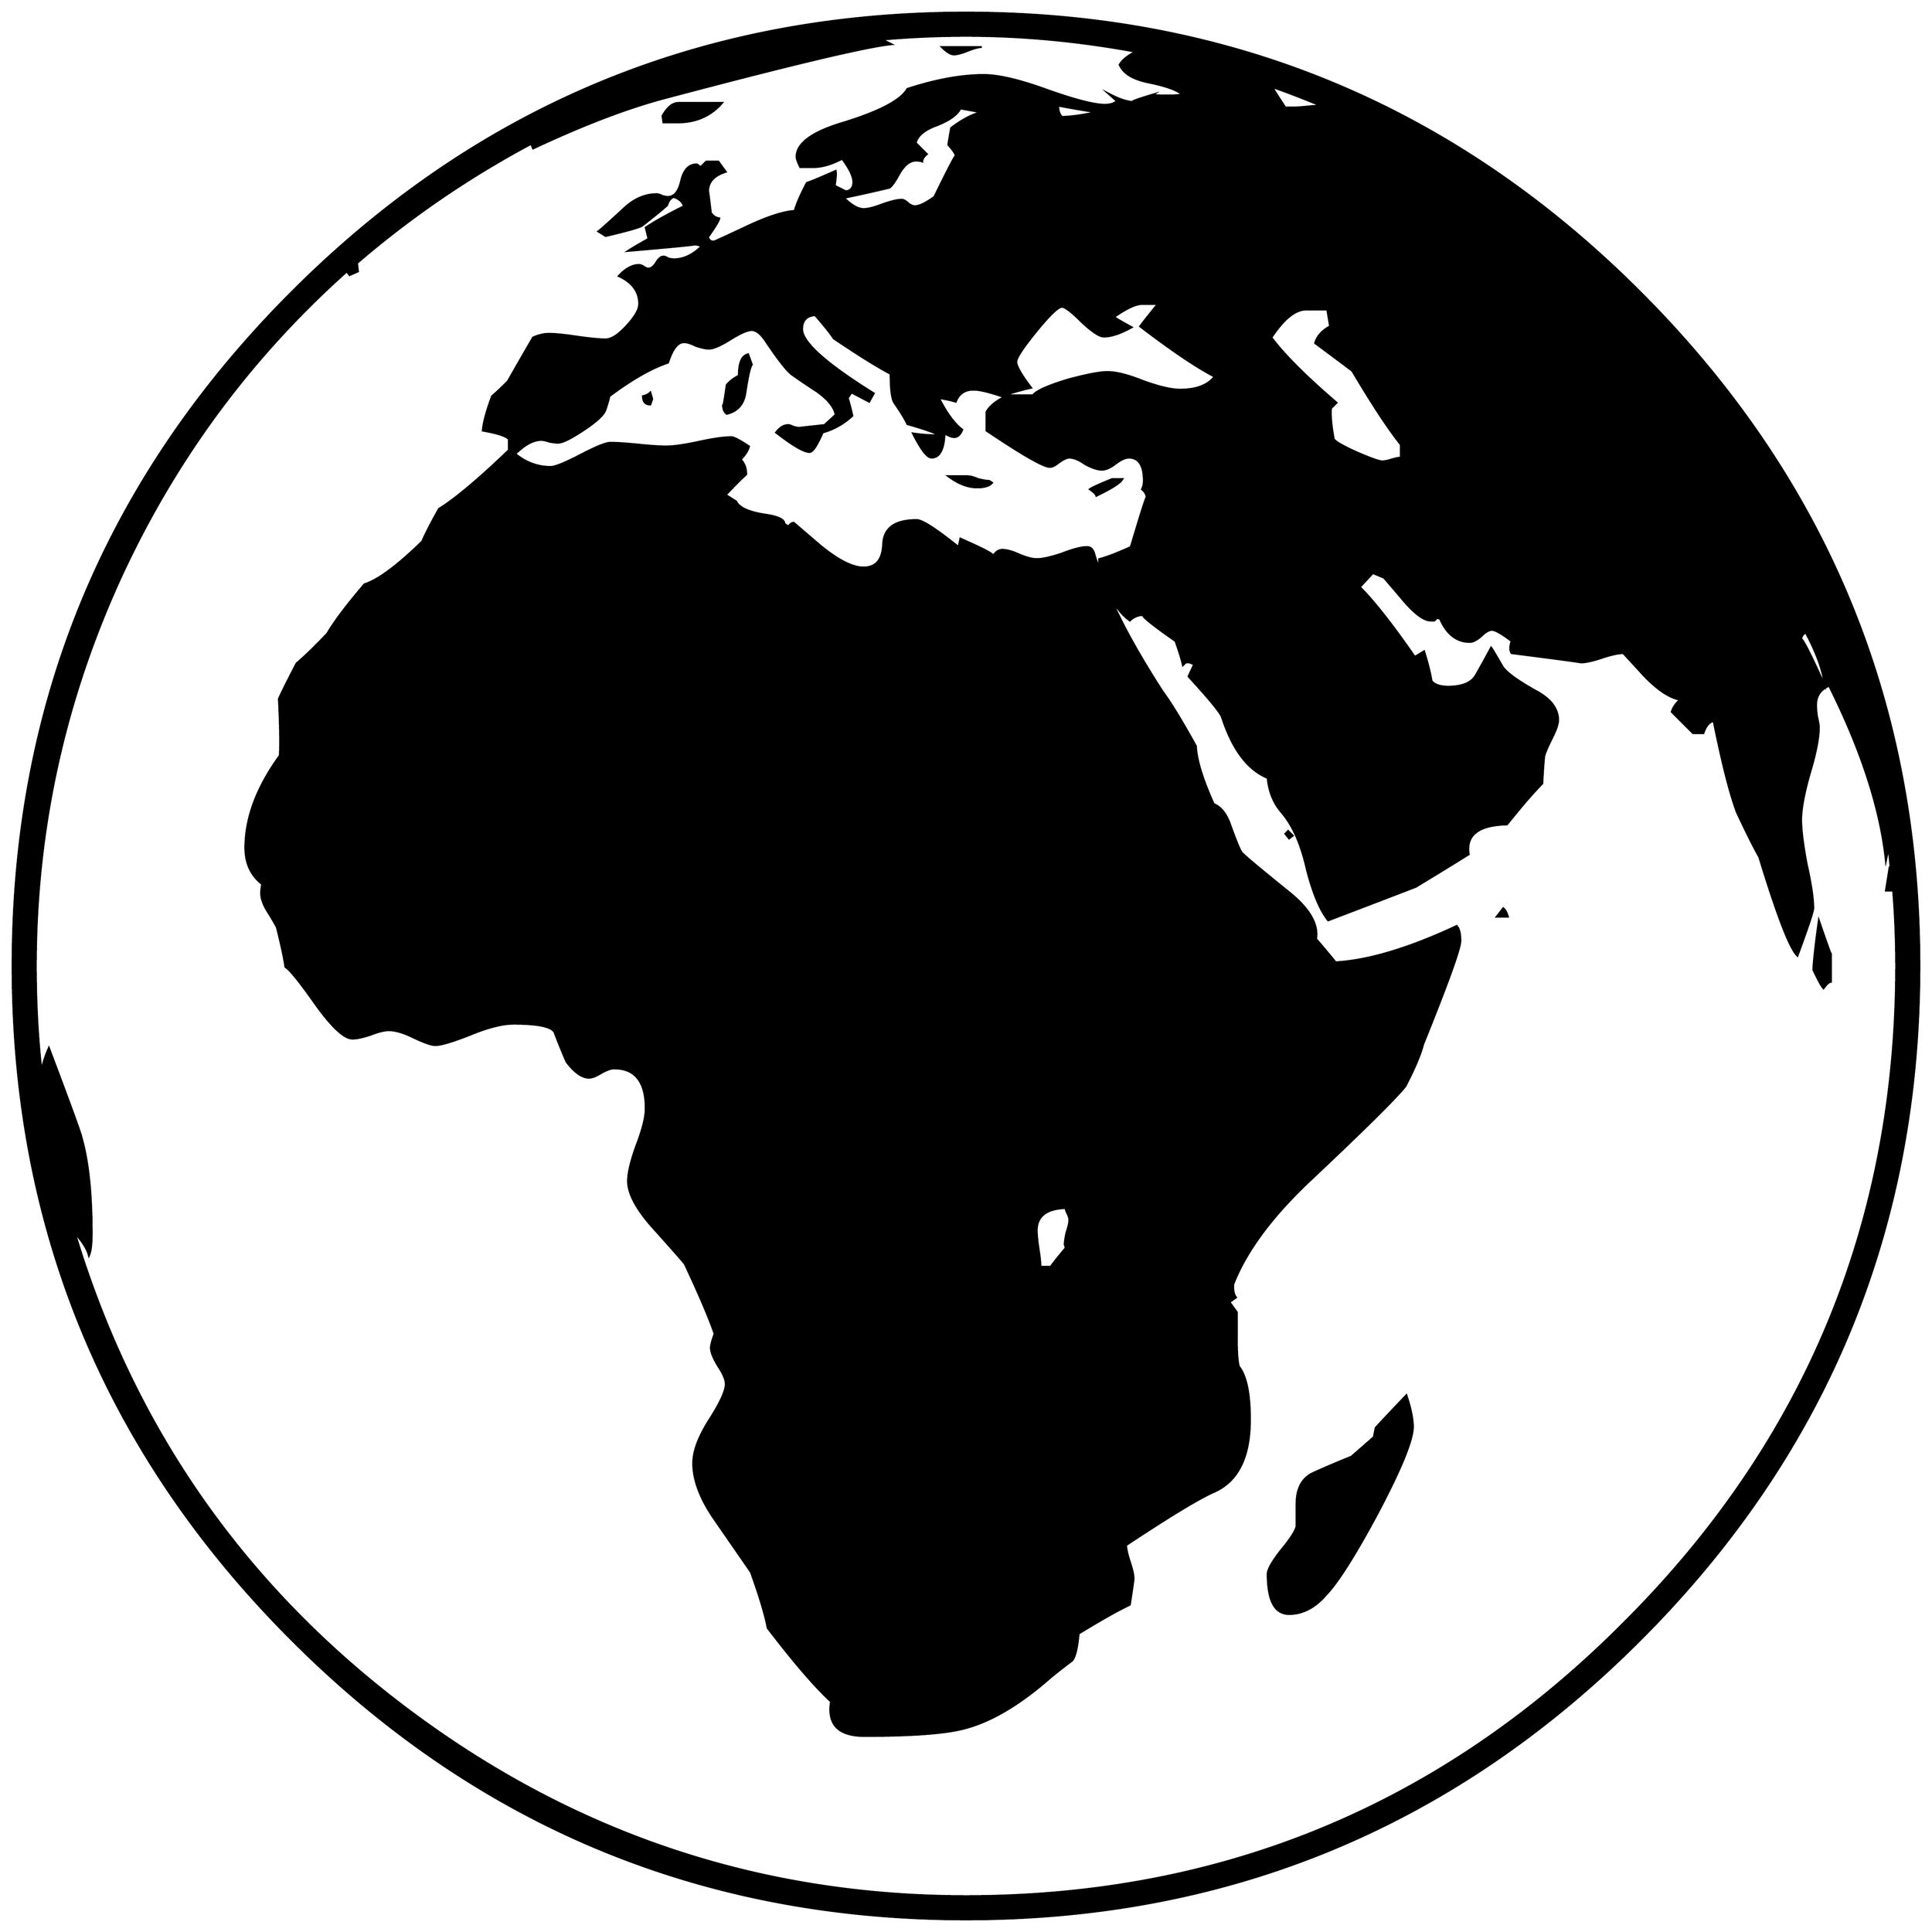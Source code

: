 


\begin{tikzpicture}[y=0.80pt, x=0.80pt, yscale=-1.0, xscale=1.0, inner sep=0pt, outer sep=0pt]
\begin{scope}[shift={(100.0,1706.0)},nonzero rule]
  \path[draw=.,fill=.,line width=1.600pt] (2048.0,-582.0) ..
    controls (2048.0,-299.333) and (1948.0,-58.0) ..
    (1748.0,142.0) .. controls (1548.0,342.0) and (1306.667,442.0)
    .. (1024.0,442.0) .. controls (741.333,442.0) and
    (500.0,342.0) .. (300.0,142.0) .. controls (100.0,-58.0) and
    (0.0,-299.333) .. (0.0,-582.0) .. controls (0.0,-864.667) and
    (100.0,-1106.0) .. (300.0,-1306.0) .. controls
    (500.0,-1506.0) and (741.333,-1606.0) .. (1024.0,-1606.0) ..
    controls (1306.667,-1606.0) and (1548.0,-1506.0) ..
    (1748.0,-1306.0) .. controls (1948.0,-1106.0) and
    (2048.0,-864.667) .. (2048.0,-582.0) -- cycle(1405.0,-1506.0)
    .. controls (1385.667,-1514.0) and (1368.333,-1520.667) ..
    (1353.0,-1526.0) .. controls (1355.667,-1521.333) and
    (1360.333,-1514.0) .. (1367.0,-1504.0) -- (1375.0,-1504.0) ..
    controls (1378.333,-1504.0) and (1383.333,-1504.333) ..
    (1390.0,-1505.0) .. controls (1396.667,-1505.667) and
    (1401.667,-1506.0) .. (1405.0,-1506.0) -- cycle(1946.0,-884.0)
    .. controls (1944.667,-898.667) and (1938.0,-917.333) ..
    (1926.0,-940.0) .. controls (1922.667,-938.667) and
    (1921.0,-936.0) .. (1921.0,-932.0) .. controls
    (1921.0,-936.667) and (1929.333,-920.667) .. (1946.0,-884.0) --
    cycle(1164.0,-1499.0) .. controls (1154.667,-1500.333) and
    (1141.0,-1502.667) .. (1123.0,-1506.0) .. controls
    (1123.0,-1500.667) and (1124.333,-1496.667) .. (1127.0,-1494.0) ..
    controls (1135.667,-1494.0) and (1148.0,-1495.667) ..
    (1164.0,-1499.0) -- cycle(1491.0,-1128.0) --
    (1491.0,-1142.0) .. controls (1477.667,-1158.667) and
    (1460.333,-1185.0) .. (1439.0,-1221.0) .. controls
    (1438.333,-1221.667) and (1425.0,-1231.667) .. (1399.0,-1251.0) ..
    controls (1401.0,-1258.333) and (1406.333,-1264.333) ..
    (1415.0,-1269.0) .. controls (1414.333,-1273.0) and
    (1413.333,-1279.0) .. (1412.0,-1287.0) -- (1389.0,-1287.0) ..
    controls (1377.667,-1287.0) and (1365.333,-1277.0) ..
    (1352.0,-1257.0) .. controls (1366.0,-1238.333) and
    (1389.333,-1215.0) .. (1422.0,-1187.0) -- (1416.0,-1181.0) ..
    controls (1415.333,-1173.667) and (1416.333,-1162.667) ..
    (1419.0,-1148.0) .. controls (1420.333,-1145.333) and
    (1428.333,-1140.667) .. (1443.0,-1134.0) .. controls
    (1458.333,-1127.333) and (1467.667,-1124.0) .. (1471.0,-1124.0) ..
    controls (1473.667,-1124.0) and (1477.0,-1124.667) ..
    (1481.0,-1126.0) .. controls (1485.667,-1127.333) and
    (1489.0,-1128.0) .. (1491.0,-1128.0) --
    cycle(1291.0,-1215.0) .. controls (1271.667,-1225.0) and
    (1245.0,-1243.0) .. (1211.0,-1269.0) .. controls
    (1215.0,-1274.333) and (1221.333,-1282.333) .. (1230.0,-1293.0) --
    (1213.0,-1293.0) .. controls (1206.333,-1293.0) and
    (1196.333,-1288.333) .. (1183.0,-1279.0) .. controls
    (1187.0,-1276.333) and (1193.333,-1272.667) .. (1202.0,-1268.0) ..
    controls (1190.0,-1261.333) and (1180.0,-1258.0) ..
    (1172.0,-1258.0) .. controls (1167.333,-1258.0) and
    (1159.333,-1263.333) .. (1148.0,-1274.0) .. controls
    (1137.333,-1284.667) and (1130.333,-1290.0) .. (1127.0,-1290.0) ..
    controls (1123.0,-1290.0) and (1113.667,-1281.0) ..
    (1099.0,-1263.0) .. controls (1085.0,-1245.667) and
    (1078.0,-1235.0) .. (1078.0,-1231.0) .. controls
    (1078.0,-1226.333) and (1083.333,-1217.0) .. (1094.0,-1203.0) ..
    controls (1087.333,-1201.667) and (1077.667,-1199.0) ..
    (1065.0,-1195.0) -- (1096.0,-1195.0) .. controls
    (1099.333,-1199.667) and (1112.0,-1205.333) .. (1134.0,-1212.0) ..
    controls (1154.0,-1217.333) and (1168.0,-1220.0) ..
    (1176.0,-1220.0) .. controls (1185.333,-1220.0) and
    (1198.333,-1216.667) .. (1215.0,-1210.0) .. controls
    (1231.667,-1204.0) and (1244.667,-1201.0) .. (1254.0,-1201.0) ..
    controls (1271.333,-1201.0) and (1283.667,-1205.667) ..
    (1291.0,-1215.0) -- cycle(1040.0,-1499.0) --
    (1018.0,-1503.0) .. controls (1014.667,-1496.333) and
    (1006.333,-1490.333) .. (993.0,-1485.0) .. controls
    (979.667,-1480.333) and (972.0,-1474.0) .. (970.0,-1466.0) --
    (982.0,-1454.0) .. controls (978.667,-1451.333) and
    (977.0,-1448.667) .. (977.0,-1446.0) .. controls
    (975.667,-1446.667) and (973.333,-1447.0) .. (970.0,-1447.0) ..
    controls (964.0,-1447.0) and (958.333,-1442.667) ..
    (953.0,-1434.0) .. controls (948.333,-1425.333) and
    (944.667,-1420.0) .. (942.0,-1418.0) .. controls
    (931.333,-1415.333) and (915.0,-1411.667) .. (893.0,-1407.0) ..
    controls (901.0,-1399.0) and (908.0,-1395.0) ..
    (914.0,-1395.0) .. controls (918.667,-1395.0) and
    (925.333,-1396.667) .. (934.0,-1400.0) .. controls
    (943.333,-1403.333) and (950.333,-1405.0) .. (955.0,-1405.0) ..
    controls (957.0,-1405.0) and (959.333,-1403.667) ..
    (962.0,-1401.0) .. controls (964.667,-1399.0) and
    (967.0,-1398.0) .. (969.0,-1398.0) .. controls
    (973.667,-1398.0) and (980.667,-1401.333) .. (990.0,-1408.0) ..
    controls (1005.333,-1439.333) and (1013.0,-1454.0) ..
    (1013.0,-1452.0) .. controls (1013.0,-1454.0) and
    (1010.333,-1458.0) .. (1005.0,-1464.0) .. controls
    (1005.0,-1464.667) and (1006.0,-1470.667) .. (1008.0,-1482.0) ..
    controls (1019.333,-1490.667) and (1030.0,-1496.333) ..
    (1040.0,-1499.0) -- cycle(1218.0,-1085.0) .. controls
    (1218.0,-1088.333) and (1216.333,-1091.333) .. (1213.0,-1094.0) ..
    controls (1214.333,-1096.667) and (1215.0,-1099.667) ..
    (1215.0,-1103.0) .. controls (1215.0,-1119.667) and
    (1209.667,-1128.0) .. (1199.0,-1128.0) .. controls
    (1195.0,-1128.0) and (1190.0,-1125.667) .. (1184.0,-1121.0) ..
    controls (1178.667,-1117.0) and (1174.0,-1115.0) ..
    (1170.0,-1115.0) .. controls (1165.333,-1115.0) and
    (1159.333,-1117.0) .. (1152.0,-1121.0) .. controls
    (1145.333,-1125.667) and (1139.667,-1128.0) .. (1135.0,-1128.0) ..
    controls (1132.333,-1128.0) and (1128.667,-1126.333) ..
    (1124.0,-1123.0) .. controls (1120.0,-1119.667) and
    (1116.667,-1118.0) .. (1114.0,-1118.0) .. controls
    (1107.333,-1118.0) and (1084.667,-1131.0) .. (1046.0,-1157.0) --
    (1046.0,-1177.0) .. controls (1049.333,-1183.0) and
    (1055.667,-1188.333) .. (1065.0,-1193.0) .. controls
    (1049.667,-1198.333) and (1038.667,-1201.0) .. (1032.0,-1201.0) ..
    controls (1022.667,-1201.0) and (1016.333,-1196.667) ..
    (1013.0,-1188.0) .. controls (1009.0,-1189.333) and
    (1003.0,-1190.667) .. (995.0,-1192.0) .. controls
    (1003.0,-1176.0) and (1011.333,-1164.667) .. (1020.0,-1158.0) ..
    controls (1018.0,-1152.667) and (1015.0,-1150.0) ..
    (1011.0,-1150.0) .. controls (1009.0,-1150.0) and
    (1005.667,-1151.333) .. (1001.0,-1154.0) .. controls
    (1000.333,-1136.667) and (995.667,-1128.0) .. (987.0,-1128.0) ..
    controls (982.333,-1128.0) and (975.667,-1136.667) ..
    (967.0,-1154.0) .. controls (975.667,-1152.667) and
    (985.0,-1152.0) .. (995.0,-1152.0) .. controls
    (991.0,-1154.667) and (979.667,-1158.667) .. (961.0,-1164.0) ..
    controls (959.0,-1168.667) and (954.333,-1176.333) ..
    (947.0,-1187.0) .. controls (944.333,-1191.0) and
    (943.0,-1201.333) .. (943.0,-1218.0) .. controls
    (929.0,-1225.333) and (908.667,-1238.0) .. (882.0,-1256.0) ..
    controls (878.0,-1262.0) and (871.333,-1270.333) ..
    (862.0,-1281.0) .. controls (852.667,-1280.333) and
    (848.0,-1275.333) .. (848.0,-1266.0) .. controls
    (848.0,-1252.0) and (873.667,-1229.0) .. (925.0,-1197.0) --
    (920.0,-1188.0) -- (901.0,-1198.0) -- (897.0,-1192.0) ..
    controls (898.333,-1188.0) and (900.0,-1181.667) ..
    (902.0,-1173.0) .. controls (892.667,-1164.333) and
    (882.0,-1158.333) .. (870.0,-1155.0) .. controls
    (864.0,-1141.0) and (859.333,-1134.0) .. (856.0,-1134.0) ..
    controls (850.0,-1134.0) and (838.0,-1141.0) ..
    (820.0,-1155.0) .. controls (824.0,-1160.333) and
    (828.333,-1163.0) .. (833.0,-1163.0) .. controls
    (834.333,-1163.0) and (836.333,-1162.333) .. (839.0,-1161.0) ..
    controls (841.667,-1160.333) and (843.667,-1160.0) ..
    (845.0,-1160.0) .. controls (844.333,-1160.0) and
    (853.333,-1161.0) .. (872.0,-1163.0) -- (884.0,-1174.0) ..
    controls (882.667,-1182.0) and (876.0,-1190.333) ..
    (864.0,-1199.0) .. controls (854.667,-1205.0) and
    (845.333,-1211.333) .. (836.0,-1218.0) .. controls
    (830.0,-1223.333) and (821.0,-1235.0) .. (809.0,-1253.0) ..
    controls (803.667,-1261.0) and (798.667,-1265.0) ..
    (794.0,-1265.0) .. controls (789.333,-1265.0) and
    (781.667,-1261.667) .. (771.0,-1255.0) .. controls
    (760.333,-1248.333) and (752.667,-1245.0) .. (748.0,-1245.0) ..
    controls (744.667,-1245.0) and (740.0,-1246.0) ..
    (734.0,-1248.0) .. controls (728.667,-1250.667) and
    (724.333,-1252.0) .. (721.0,-1252.0) .. controls
    (714.333,-1252.0) and (708.667,-1244.667) .. (704.0,-1230.0) ..
    controls (686.0,-1224.0) and (665.0,-1212.0) ..
    (641.0,-1194.0) .. controls (640.333,-1190.667) and
    (639.0,-1186.0) .. (637.0,-1180.0) .. controls
    (635.667,-1174.667) and (628.0,-1167.333) .. (614.0,-1158.0) ..
    controls (600.0,-1148.667) and (590.667,-1144.0) ..
    (586.0,-1144.0) .. controls (584.0,-1144.0) and
    (581.0,-1144.333) .. (577.0,-1145.0) .. controls
    (573.0,-1146.333) and (570.0,-1147.0) .. (568.0,-1147.0) ..
    controls (559.333,-1147.0) and (550.0,-1142.0) ..
    (540.0,-1132.0) .. controls (551.333,-1122.667) and
    (564.0,-1118.0) .. (578.0,-1118.0) .. controls
    (582.667,-1118.0) and (593.333,-1122.333) .. (610.0,-1131.0) ..
    controls (626.667,-1139.667) and (637.333,-1144.0) ..
    (642.0,-1144.0) .. controls (648.667,-1144.0) and
    (658.667,-1143.333) .. (672.0,-1142.0) .. controls
    (685.333,-1140.667) and (695.333,-1140.0) .. (702.0,-1140.0) ..
    controls (710.0,-1140.0) and (721.667,-1141.667) ..
    (737.0,-1145.0) .. controls (752.333,-1148.333) and
    (764.0,-1150.0) .. (772.0,-1150.0) .. controls
    (774.667,-1150.0) and (781.0,-1146.667) .. (791.0,-1140.0) ..
    controls (789.667,-1135.333) and (786.667,-1130.667) ..
    (782.0,-1126.0) .. controls (786.0,-1122.0) and
    (788.0,-1116.667) .. (788.0,-1110.0) .. controls
    (782.667,-1105.333) and (775.333,-1098.0) .. (766.0,-1088.0) --
    (777.0,-1081.0) .. controls (780.333,-1074.333) and
    (790.333,-1069.667) .. (807.0,-1067.0) .. controls
    (821.667,-1065.0) and (829.0,-1061.667) .. (829.0,-1057.0) --
    (833.0,-1054.0) -- (836.0,-1057.0) .. controls
    (836.667,-1057.667) and (837.667,-1058.0) .. (839.0,-1058.0) ..
    controls (839.0,-1058.0) and (848.333,-1050.0) ..
    (867.0,-1034.0) .. controls (886.333,-1018.0) and
    (902.0,-1010.0) .. (914.0,-1010.0) .. controls
    (927.333,-1010.0) and (934.333,-1018.333) .. (935.0,-1035.0) ..
    controls (935.667,-1052.333) and (947.667,-1061.0) ..
    (971.0,-1061.0) .. controls (977.0,-1061.0) and
    (992.0,-1051.333) .. (1016.0,-1032.0) -- (1018.0,-1041.0) ..
    controls (1045.333,-1029.0) and (1056.333,-1023.0) ..
    (1051.0,-1023.0) .. controls (1053.0,-1023.0) and
    (1054.667,-1024.0) .. (1056.0,-1026.0) .. controls
    (1058.0,-1028.0) and (1060.333,-1029.0) .. (1063.0,-1029.0) ..
    controls (1067.667,-1029.0) and (1073.667,-1027.333) ..
    (1081.0,-1024.0) .. controls (1089.0,-1020.667) and
    (1095.333,-1019.0) .. (1100.0,-1019.0) .. controls
    (1106.0,-1019.0) and (1115.0,-1021.0) .. (1127.0,-1025.0) ..
    controls (1139.0,-1029.667) and (1148.0,-1032.0) ..
    (1154.0,-1032.0) .. controls (1158.0,-1032.0) and
    (1160.667,-1029.333) .. (1162.0,-1024.0) .. controls
    (1163.333,-1019.333) and (1165.0,-1014.333) .. (1167.0,-1009.0) --
    (1167.0,-1019.0) .. controls (1175.0,-1021.0) and
    (1186.333,-1025.333) .. (1201.0,-1032.0) .. controls
    (1212.333,-1070.0) and (1218.0,-1087.667) .. (1218.0,-1085.0) --
    cycle(2023.0,-582.0) .. controls (2023.0,-612.0) and
    (2021.667,-642.0) .. (2019.0,-672.0) -- (2018.0,-663.0) --
    (2012.0,-663.0) -- (2016.0,-688.0) -- (2017.0,-688.0) --
    (2015.0,-709.0) -- (2012.0,-695.0) .. controls
    (2006.0,-751.0) and (1985.667,-813.667) .. (1951.0,-883.0) ..
    controls (1941.667,-879.0) and (1937.0,-872.0) ..
    (1937.0,-862.0) .. controls (1937.0,-859.333) and
    (1937.333,-855.333) .. (1938.0,-850.0) .. controls
    (1939.333,-844.667) and (1940.0,-840.667) .. (1940.0,-838.0) ..
    controls (1940.0,-826.667) and (1936.667,-810.0) ..
    (1930.0,-788.0) .. controls (1924.0,-766.667) and
    (1921.0,-750.333) .. (1921.0,-739.0) .. controls
    (1921.0,-728.333) and (1923.0,-712.333) .. (1927.0,-691.0) ..
    controls (1931.667,-670.333) and (1934.0,-654.667) ..
    (1934.0,-644.0) .. controls (1934.0,-640.667) and
    (1928.333,-623.667) .. (1917.0,-593.0) .. controls
    (1909.0,-600.333) and (1895.333,-635.667) .. (1876.0,-699.0) ..
    controls (1870.0,-709.667) and (1862.0,-725.667) ..
    (1852.0,-747.0) .. controls (1844.667,-766.333) and
    (1836.333,-799.0) .. (1827.0,-845.0) .. controls
    (1822.333,-844.333) and (1818.667,-840.0) .. (1816.0,-832.0) --
    (1805.0,-832.0) -- (1782.0,-855.0) .. controls
    (1783.333,-859.667) and (1786.333,-864.0) .. (1791.0,-868.0) ..
    controls (1779.667,-870.0) and (1766.667,-878.667) ..
    (1752.0,-894.0) .. controls (1737.333,-910.0) and
    (1730.0,-918.0) .. (1730.0,-918.0) .. controls
    (1724.667,-918.0) and (1717.0,-916.333) .. (1707.0,-913.0) ..
    controls (1697.0,-909.667) and (1689.333,-908.0) ..
    (1684.0,-908.0) .. controls (1686.667,-908.0) and
    (1662.0,-911.333) .. (1610.0,-918.0) .. controls
    (1608.0,-920.667) and (1608.0,-925.0) .. (1610.0,-931.0) ..
    controls (1599.333,-939.0) and (1592.333,-943.0) ..
    (1589.0,-943.0) .. controls (1585.667,-943.0) and
    (1581.667,-940.667) .. (1577.0,-936.0) .. controls
    (1572.333,-932.0) and (1568.333,-930.0) .. (1565.0,-930.0) ..
    controls (1551.667,-930.0) and (1541.333,-937.667) ..
    (1534.0,-953.0) -- (1535.0,-954.0) -- (1530.0,-956.0) --
    (1527.0,-953.0) -- (1523.0,-953.0) .. controls
    (1516.333,-953.0) and (1507.333,-959.333) .. (1496.0,-972.0) ..
    controls (1488.667,-980.667) and (1481.0,-989.667) ..
    (1473.0,-999.0) -- (1461.0,-1004.0) -- (1447.0,-989.0) ..
    controls (1462.333,-973.667) and (1482.0,-948.667) ..
    (1506.0,-914.0) -- (1516.0,-920.0) .. controls
    (1520.0,-907.333) and (1522.667,-896.667) .. (1524.0,-888.0) ..
    controls (1527.333,-884.0) and (1533.333,-882.0) ..
    (1542.0,-882.0) .. controls (1557.333,-882.0) and
    (1567.333,-886.333) .. (1572.0,-895.0) .. controls
    (1577.333,-904.333) and (1582.667,-914.0) .. (1588.0,-924.0) ..
    controls (1588.667,-923.333) and (1592.667,-916.667) ..
    (1600.0,-904.0) .. controls (1603.333,-898.0) and
    (1615.0,-889.333) .. (1635.0,-878.0) .. controls
    (1651.667,-869.333) and (1660.0,-858.667) .. (1660.0,-846.0) ..
    controls (1660.0,-842.0) and (1657.667,-835.333) ..
    (1653.0,-826.0) .. controls (1648.333,-816.667) and
    (1645.667,-810.333) .. (1645.0,-807.0) .. controls
    (1644.333,-800.333) and (1643.667,-790.667) .. (1643.0,-778.0) ..
    controls (1633.667,-768.667) and (1621.0,-754.0) ..
    (1605.0,-734.0) .. controls (1574.333,-733.333) and
    (1560.667,-722.667) .. (1564.0,-702.0) .. controls
    (1551.333,-694.0) and (1532.333,-682.333) .. (1507.0,-667.0) ..
    controls (1486.333,-659.0) and (1455.0,-647.0) ..
    (1413.0,-631.0) .. controls (1404.333,-641.667) and
    (1396.667,-660.0) .. (1390.0,-686.0) .. controls
    (1384.0,-712.667) and (1375.0,-733.0) .. (1363.0,-747.0) ..
    controls (1354.333,-757.0) and (1349.333,-769.333) ..
    (1348.0,-784.0) .. controls (1326.667,-792.667) and
    (1310.333,-814.333) .. (1299.0,-849.0) .. controls
    (1297.667,-853.667) and (1285.667,-868.333) .. (1263.0,-893.0) --
    (1269.0,-906.0) -- (1264.0,-908.0) -- (1260.0,-908.0) --
    (1257.0,-905.0) .. controls (1255.667,-911.0) and
    (1253.0,-919.667) .. (1249.0,-931.0) .. controls
    (1222.333,-949.667) and (1211.0,-959.0) .. (1215.0,-959.0) ..
    controls (1209.0,-959.0) and (1204.0,-957.0) ..
    (1200.0,-953.0) .. controls (1190.667,-959.667) and
    (1182.667,-970.333) .. (1176.0,-985.0) .. controls
    (1188.667,-954.333) and (1208.333,-918.333) .. (1235.0,-877.0) ..
    controls (1244.333,-864.333) and (1256.333,-844.667) ..
    (1271.0,-818.0) .. controls (1271.667,-803.333) and
    (1278.0,-782.667) .. (1290.0,-756.0) .. controls
    (1298.0,-752.667) and (1304.0,-745.0) .. (1308.0,-733.0) ..
    controls (1314.0,-716.333) and (1318.0,-706.667) ..
    (1320.0,-704.0) .. controls (1322.0,-701.333) and
    (1338.667,-687.333) .. (1370.0,-662.0) .. controls
    (1392.667,-644.0) and (1402.667,-627.0) .. (1400.0,-611.0) ..
    controls (1404.667,-605.667) and (1411.667,-597.333) ..
    (1421.0,-586.0) .. controls (1456.333,-588.0) and
    (1499.667,-601.0) .. (1551.0,-625.0) .. controls
    (1553.667,-622.333) and (1555.0,-617.0) .. (1555.0,-609.0) ..
    controls (1555.0,-601.0) and (1541.667,-564.0) ..
    (1515.0,-498.0) .. controls (1512.333,-487.333) and
    (1506.0,-472.333) .. (1496.0,-453.0) .. controls
    (1486.0,-440.333) and (1452.333,-407.0) .. (1395.0,-353.0) ..
    controls (1353.0,-313.667) and (1325.0,-276.0) ..
    (1311.0,-240.0) -- (1311.0,-237.0) .. controls
    (1311.0,-232.333) and (1312.0,-228.667) .. (1314.0,-226.0) --
    (1307.0,-221.0) -- (1315.0,-210.0) .. controls
    (1315.0,-210.0) and (1315.0,-198.667) .. (1315.0,-176.0) ..
    controls (1315.0,-166.0) and (1315.667,-158.0) ..
    (1317.0,-152.0) .. controls (1325.0,-142.0) and
    (1329.0,-123.0) .. (1329.0,-95.0) .. controls (1329.0,-54.333)
    and (1316.0,-28.333) .. (1290.0,-17.0) .. controls
    (1274.667,-10.333) and (1243.333,8.667) .. (1196.0,40.0) .. controls
    (1196.0,44.0) and (1197.333,50.0) .. (1200.0,58.0) .. controls
    (1202.667,66.0) and (1204.0,72.0) .. (1204.0,76.0) .. controls
    (1204.0,77.333) and (1202.667,86.667) .. (1200.0,104.0) ..
    controls (1187.333,110.0) and (1169.0,120.333) .. (1145.0,135.0)
    .. controls (1143.667,150.333) and (1141.333,160.0) ..
    (1138.0,164.0) .. controls (1130.0,170.0) and (1122.333,176.0)
    .. (1115.0,182.0) .. controls (1081.667,211.333) and
    (1050.667,229.667) .. (1022.0,237.0) .. controls (1002.0,242.333)
    and (966.333,245.0) .. (915.0,245.0) .. controls (887.0,245.0)
    and (875.0,232.667) .. (879.0,208.0) .. controls (861.667,192.0)
    and (839.0,165.667) .. (811.0,129.0) .. controls (808.333,115.0)
    and (802.333,95.0) .. (793.0,69.0) .. controls (791.667,67.0)
    and (779.0,48.667) .. (755.0,14.0) .. controls (739.0,-8.667)
    and (731.0,-29.333) .. (731.0,-48.0) .. controls (731.0,-60.667)
    and (736.667,-76.0) .. (748.0,-94.0) .. controls
    (760.0,-112.667) and (766.0,-125.667) .. (766.0,-133.0) ..
    controls (766.0,-137.667) and (763.333,-144.0) .. (758.0,-152.0)
    .. controls (752.667,-160.667) and (750.0,-167.333) ..
    (750.0,-172.0) .. controls (750.0,-174.667) and (751.333,-179.667)
    .. (754.0,-187.0) .. controls (748.0,-204.333) and
    (737.333,-229.333) .. (722.0,-262.0) .. controls (720.667,-264.0)
    and (708.333,-278.0) .. (685.0,-304.0) .. controls
    (669.0,-322.667) and (661.0,-338.333) .. (661.0,-351.0) ..
    controls (661.0,-359.667) and (664.0,-372.333) .. (670.0,-389.0)
    .. controls (676.667,-406.333) and (680.0,-419.667) ..
    (680.0,-429.0) .. controls (680.0,-457.667) and (668.667,-472.0)
    .. (646.0,-472.0) .. controls (642.667,-472.0) and
    (638.0,-470.333) .. (632.0,-467.0) .. controls (626.667,-463.667)
    and (622.333,-462.0) .. (619.0,-462.0) .. controls
    (611.667,-462.0) and (603.667,-467.667) .. (595.0,-479.0) ..
    controls (590.333,-489.667) and (586.0,-500.333) .. (582.0,-511.0)
    .. controls (578.667,-517.0) and (564.0,-520.0) ..
    (538.0,-520.0) .. controls (526.0,-520.0) and (510.333,-516.0)
    .. (491.0,-508.0) .. controls (472.333,-500.667) and
    (460.0,-497.0) .. (454.0,-497.0) .. controls (450.0,-497.0)
    and (442.333,-499.667) .. (431.0,-505.0) .. controls
    (420.333,-510.333) and (411.333,-513.0) .. (404.0,-513.0) ..
    controls (399.333,-513.0) and (392.667,-511.333) .. (384.0,-508.0)
    .. controls (376.0,-505.333) and (369.667,-504.0) ..
    (365.0,-504.0) .. controls (356.333,-504.0) and (343.333,-516.0)
    .. (326.0,-540.0) .. controls (308.667,-564.667) and
    (297.667,-578.333) .. (293.0,-581.0) .. controls (291.667,-590.333)
    and (288.667,-604.333) .. (284.0,-623.0) .. controls
    (283.333,-625.0) and (279.667,-631.333) .. (273.0,-642.0) ..
    controls (268.333,-650.0) and (266.333,-657.0) .. (267.0,-663.0)
    -- (268.0,-670.0) .. controls (256.0,-679.333) and
    (250.0,-692.333) .. (250.0,-709.0) .. controls (250.0,-741.0)
    and (262.333,-774.0) .. (287.0,-808.0) .. controls
    (287.667,-821.333) and (287.333,-841.667) .. (286.0,-869.0) ..
    controls (290.0,-877.667) and (296.333,-890.333) .. (305.0,-907.0)
    .. controls (313.0,-913.667) and (324.0,-924.333) ..
    (338.0,-939.0) .. controls (345.333,-951.667) and (358.667,-969.333)
    .. (378.0,-992.0) .. controls (392.667,-996.667) and
    (413.333,-1012.0) .. (440.0,-1038.0) .. controls
    (443.333,-1046.0) and (449.333,-1057.667) .. (458.0,-1073.0) ..
    controls (475.333,-1083.667) and (500.333,-1104.667) ..
    (533.0,-1136.0) -- (533.0,-1148.0) .. controls
    (529.667,-1151.333) and (520.333,-1154.333) .. (505.0,-1157.0) ..
    controls (505.667,-1165.667) and (509.0,-1178.0) ..
    (515.0,-1194.0) .. controls (519.0,-1197.333) and
    (524.667,-1202.667) .. (532.0,-1210.0) .. controls
    (538.0,-1220.667) and (547.0,-1236.333) .. (559.0,-1257.0) ..
    controls (565.0,-1259.667) and (570.667,-1261.0) ..
    (576.0,-1261.0) .. controls (582.667,-1261.0) and
    (592.667,-1260.0) .. (606.0,-1258.0) .. controls
    (620.0,-1256.0) and (630.333,-1255.0) .. (637.0,-1255.0) ..
    controls (643.0,-1255.0) and (650.333,-1259.667) ..
    (659.0,-1269.0) .. controls (668.333,-1279.0) and
    (673.0,-1287.0) .. (673.0,-1293.0) .. controls
    (673.0,-1306.333) and (665.667,-1316.333) .. (651.0,-1323.0) ..
    controls (658.333,-1331.0) and (665.667,-1335.0) ..
    (673.0,-1335.0) .. controls (674.333,-1335.0) and
    (676.0,-1334.333) .. (678.0,-1333.0) .. controls
    (680.0,-1331.667) and (681.667,-1331.0) .. (683.0,-1331.0) ..
    controls (685.667,-1331.0) and (688.333,-1333.0) ..
    (691.0,-1337.0) .. controls (693.667,-1341.667) and
    (696.333,-1344.0) .. (699.0,-1344.0) .. controls
    (700.333,-1344.0) and (702.0,-1343.333) .. (704.0,-1342.0) ..
    controls (706.667,-1341.333) and (708.667,-1341.0) ..
    (710.0,-1341.0) .. controls (720.667,-1341.0) and
    (730.667,-1345.667) .. (740.0,-1355.0) .. controls
    (737.333,-1356.333) and (734.333,-1357.0) .. (731.0,-1357.0) ..
    controls (738.333,-1357.0) and (715.0,-1354.667) ..
    (661.0,-1350.0) .. controls (665.0,-1352.667) and
    (672.333,-1357.0) .. (683.0,-1363.0) -- (680.0,-1375.0) ..
    controls (688.667,-1381.0) and (702.333,-1388.667) ..
    (721.0,-1398.0) .. controls (719.667,-1402.667) and
    (716.0,-1406.0) .. (710.0,-1408.0) .. controls
    (706.667,-1406.667) and (704.333,-1403.667) .. (703.0,-1399.0) ..
    controls (697.0,-1393.667) and (688.0,-1386.333) ..
    (676.0,-1377.0) .. controls (672.667,-1375.0) and
    (659.667,-1371.333) .. (637.0,-1366.0) -- (629.0,-1371.0) ..
    controls (630.333,-1371.667) and (639.667,-1380.0) ..
    (657.0,-1396.0) .. controls (667.667,-1406.0) and
    (679.333,-1411.0) .. (692.0,-1411.0) .. controls
    (693.333,-1411.0) and (695.333,-1410.333) .. (698.0,-1409.0) ..
    controls (700.667,-1408.333) and (702.667,-1408.0) ..
    (704.0,-1408.0) .. controls (710.667,-1408.0) and
    (715.333,-1413.667) .. (718.0,-1425.0) .. controls
    (720.667,-1437.0) and (726.333,-1443.0) .. (735.0,-1443.0) --
    (739.0,-1440.0) -- (745.0,-1446.0) -- (758.0,-1446.0) --
    (766.0,-1435.0) .. controls (753.333,-1431.0) and
    (747.0,-1424.0) .. (747.0,-1414.0) .. controls
    (747.0,-1415.333) and (748.0,-1407.667) .. (750.0,-1391.0) ..
    controls (752.0,-1387.667) and (755.0,-1385.667) ..
    (759.0,-1385.0) .. controls (759.0,-1383.0) and
    (755.0,-1376.333) .. (747.0,-1365.0) .. controls
    (747.667,-1361.667) and (749.667,-1360.0) .. (753.0,-1360.0) ..
    controls (753.667,-1360.0) and (765.333,-1365.333) ..
    (788.0,-1376.0) .. controls (810.667,-1386.667) and
    (828.0,-1392.333) .. (840.0,-1393.0) .. controls
    (842.0,-1400.333) and (846.333,-1410.333) .. (853.0,-1423.0) ..
    controls (860.333,-1425.667) and (870.667,-1430.0) ..
    (884.0,-1436.0) .. controls (884.667,-1434.0) and
    (884.333,-1428.667) .. (883.0,-1420.0) -- (895.0,-1414.0) ..
    controls (900.333,-1414.667) and (903.0,-1418.0) ..
    (903.0,-1424.0) .. controls (903.0,-1430.0) and
    (899.0,-1438.333) .. (891.0,-1449.0) .. controls
    (879.667,-1443.0) and (869.333,-1440.0) .. (860.0,-1440.0) --
    (846.0,-1440.0) .. controls (843.333,-1445.333) and
    (842.0,-1449.0) .. (842.0,-1451.0) .. controls
    (842.0,-1465.667) and (859.0,-1478.0) .. (893.0,-1488.0) ..
    controls (931.667,-1500.0) and (954.333,-1512.0) ..
    (961.0,-1524.0) .. controls (991.667,-1534.0) and
    (1019.0,-1539.0) .. (1043.0,-1539.0) .. controls
    (1059.0,-1539.0) and (1081.667,-1533.667) .. (1111.0,-1523.0) ..
    controls (1141.0,-1512.333) and (1161.667,-1507.0) ..
    (1173.0,-1507.0) .. controls (1179.0,-1507.0) and
    (1183.333,-1508.333) .. (1186.0,-1511.0) -- (1177.0,-1519.0) ..
    controls (1188.333,-1513.0) and (1197.333,-1510.0) ..
    (1204.0,-1510.0) .. controls (1200.0,-1510.0) and
    (1207.0,-1512.667) .. (1225.0,-1518.0) .. controls
    (1223.0,-1517.333) and (1229.0,-1517.0) .. (1243.0,-1517.0) ..
    controls (1247.667,-1517.0) and (1252.0,-1517.333) ..
    (1256.0,-1518.0) .. controls (1251.333,-1522.667) and
    (1239.333,-1527.0) .. (1220.0,-1531.0) .. controls
    (1203.333,-1534.333) and (1193.0,-1540.667) .. (1189.0,-1550.0) ..
    controls (1191.667,-1554.667) and (1197.333,-1559.333) ..
    (1206.0,-1564.0) .. controls (1144.667,-1575.333) and
    (1084.0,-1581.0) .. (1024.0,-1581.0) .. controls
    (994.0,-1581.0) and (964.0,-1579.667) .. (934.0,-1577.0) --
    (944.0,-1572.0) .. controls (917.333,-1569.333) and
    (837.333,-1550.333) .. (704.0,-1515.0) .. controls
    (662.667,-1504.333) and (614.333,-1486.0) .. (559.0,-1460.0) --
    (557.0,-1465.0) .. controls (489.667,-1429.0) and
    (427.333,-1386.333) .. (370.0,-1337.0) -- (371.0,-1328.0) --
    (362.0,-1324.0) -- (359.0,-1328.0) .. controls
    (253.0,-1233.333) and (170.667,-1120.667) .. (112.0,-990.0) ..
    controls (54.0,-860.0) and (25.0,-724.0) .. (25.0,-582.0) ..
    controls (25.0,-542.667) and (27.0,-505.333) .. (31.0,-470.0) ..
    controls (33.0,-478.667) and (35.667,-486.667) .. (39.0,-494.0) ..
    controls (61.667,-434.0) and (73.333,-402.0) .. (74.0,-398.0) ..
    controls (81.333,-372.667) and (85.0,-338.333) .. (85.0,-295.0) ..
    controls (85.0,-283.0) and (84.0,-275.0) .. (82.0,-271.0) ..
    controls (80.0,-278.333) and (75.0,-286.333) .. (67.0,-295.0) ..
    controls (130.333,-84.333) and (250.667,87.0) .. (428.0,219.0) ..
    controls (605.333,351.0) and (804.0,417.0) .. (1024.0,417.0)
    .. controls (1300.0,417.0) and (1535.333,319.333) ..
    (1730.0,124.0) .. controls (1925.333,-70.667) and
    (2023.0,-306.0) .. (2023.0,-582.0) -- cycle(1135.0,-309.0)
    .. controls (1135.0,-311.0) and (1134.333,-313.333) ..
    (1133.0,-316.0) .. controls (1131.667,-318.667) and
    (1131.0,-320.667) .. (1131.0,-322.0) .. controls
    (1110.333,-321.333) and (1100.0,-313.333) .. (1100.0,-298.0) ..
    controls (1100.0,-293.333) and (1100.667,-286.667) ..
    (1102.0,-278.0) .. controls (1103.333,-269.333) and
    (1104.0,-263.0) .. (1104.0,-259.0) -- (1115.0,-259.0) ..
    controls (1118.333,-263.667) and (1123.667,-270.333) ..
    (1131.0,-279.0) .. controls (1131.0,-279.667) and
    (1130.667,-281.0) .. (1130.0,-283.0) .. controls
    (1130.0,-285.667) and (1130.667,-290.0) .. (1132.0,-296.0) ..
    controls (1134.0,-302.0) and (1135.0,-306.333) ..
    (1135.0,-309.0) -- cycle(1041.0,-1569.0) .. controls
    (1037.667,-1569.0) and (1032.667,-1567.667) .. (1026.0,-1565.0) ..
    controls (1019.333,-1562.333) and (1014.333,-1561.0) ..
    (1011.0,-1561.0) .. controls (1007.667,-1561.0) and
    (1003.333,-1563.667) .. (998.0,-1569.0) -- (1041.0,-1569.0) --
    cycle(1953.0,-565.0) .. controls (1951.0,-565.0) and
    (1948.333,-562.667) .. (1945.0,-558.0) .. controls
    (1943.0,-560.0) and (1939.333,-566.667) .. (1934.0,-578.0) ..
    controls (1934.667,-590.0) and (1936.667,-607.667) ..
    (1940.0,-631.0) .. controls (1948.667,-605.667) and
    (1953.0,-593.667) .. (1953.0,-595.0) -- (1953.0,-565.0) --
    cycle(1192.0,-1105.0) .. controls (1190.0,-1101.0) and
    (1180.667,-1095.0) .. (1164.0,-1087.0) .. controls
    (1164.0,-1088.333) and (1161.667,-1090.667) .. (1157.0,-1094.0) ..
    controls (1158.333,-1095.333) and (1166.333,-1099.0) ..
    (1181.0,-1105.0) -- (1192.0,-1105.0) -- cycle(1606.0,-635.0)
    -- (1594.0,-635.0) -- (1601.0,-644.0) .. controls
    (1603.0,-642.667) and (1604.667,-639.667) .. (1606.0,-635.0) --
    cycle(762.0,-1509.0) .. controls (750.0,-1495.0) and
    (734.0,-1488.0) .. (714.0,-1488.0) -- (699.0,-1488.0) --
    (698.0,-1495.0) .. controls (703.333,-1504.333) and
    (709.0,-1509.0) .. (715.0,-1509.0) -- (762.0,-1509.0) --
    cycle(1052.0,-1101.0) .. controls (1049.333,-1097.667) and
    (1044.0,-1096.0) .. (1036.0,-1096.0) .. controls
    (1026.0,-1096.0) and (1015.667,-1100.0) .. (1005.0,-1108.0) --
    (1026.0,-1108.0) .. controls (1028.667,-1108.0) and
    (1032.333,-1107.0) .. (1037.0,-1105.0) .. controls
    (1042.333,-1103.667) and (1046.333,-1103.0) .. (1049.0,-1103.0) --
    (1052.0,-1101.0) -- cycle(1375.0,-722.0) -- (1371.0,-719.0)
    -- (1367.0,-724.0) -- (1370.0,-727.0) -- (1375.0,-722.0) --
    cycle(794.0,-1228.0) .. controls (792.0,-1225.333) and
    (789.667,-1215.0) .. (787.0,-1197.0) .. controls
    (785.0,-1185.0) and (778.333,-1177.667) .. (767.0,-1175.0) ..
    controls (764.333,-1177.0) and (763.0,-1180.333) ..
    (763.0,-1185.0) .. controls (763.0,-1180.333) and
    (764.333,-1187.333) .. (767.0,-1206.0) .. controls
    (770.333,-1210.0) and (774.667,-1213.333) .. (780.0,-1216.0) ..
    controls (780.0,-1230.0) and (783.333,-1237.667) ..
    (790.0,-1239.0) -- (794.0,-1228.0) -- cycle(687.0,-1191.0)
    -- (685.0,-1185.0) .. controls (679.667,-1185.0) and
    (677.0,-1188.0) .. (677.0,-1194.0) .. controls
    (680.333,-1194.667) and (683.0,-1196.0) .. (685.0,-1198.0) --
    (687.0,-1191.0) -- cycle(1504.0,-87.0) .. controls
    (1504.0,-73.0) and (1491.333,-42.0) .. (1466.0,6.0) ..
    controls (1442.0,50.667) and (1423.667,79.667) .. (1411.0,93.0) ..
    controls (1399.0,107.0) and (1385.667,114.0) .. (1371.0,114.0)
    .. controls (1355.667,114.0) and (1348.0,99.667) ..
    (1348.0,71.0) .. controls (1348.0,66.333) and (1352.667,58.0) ..
    (1362.0,46.0) .. controls (1372.0,34.0) and (1377.667,25.333) ..
    (1379.0,20.0) .. controls (1379.0,20.0) and (1379.0,12.0) ..
    (1379.0,-4.0) .. controls (1379.0,-21.333) and (1385.333,-32.667)
    .. (1398.0,-38.0) .. controls (1411.333,-44.0) and
    (1424.667,-49.667) .. (1438.0,-55.0) .. controls (1443.333,-59.667)
    and (1451.333,-66.667) .. (1462.0,-76.0) -- (1464.0,-86.0) ..
    controls (1471.333,-94.0) and (1482.333,-105.667) ..
    (1497.0,-121.0) .. controls (1501.667,-107.0) and
    (1504.0,-95.667) .. (1504.0,-87.0) -- cycle;
\end{scope}

\end{tikzpicture}


